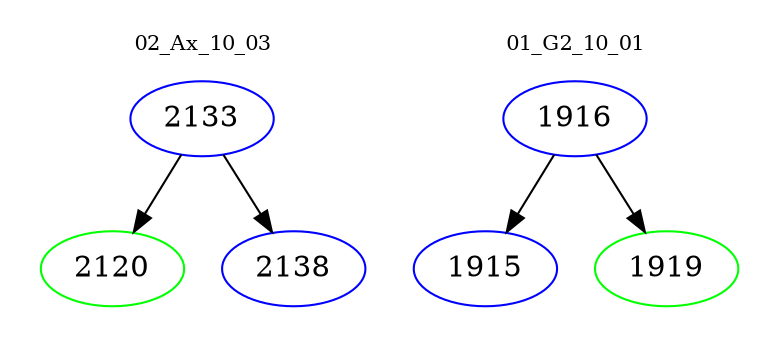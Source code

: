 digraph{
subgraph cluster_0 {
color = white
label = "02_Ax_10_03";
fontsize=10;
T0_2133 [label="2133", color="blue"]
T0_2133 -> T0_2120 [color="black"]
T0_2120 [label="2120", color="green"]
T0_2133 -> T0_2138 [color="black"]
T0_2138 [label="2138", color="blue"]
}
subgraph cluster_1 {
color = white
label = "01_G2_10_01";
fontsize=10;
T1_1916 [label="1916", color="blue"]
T1_1916 -> T1_1915 [color="black"]
T1_1915 [label="1915", color="blue"]
T1_1916 -> T1_1919 [color="black"]
T1_1919 [label="1919", color="green"]
}
}
